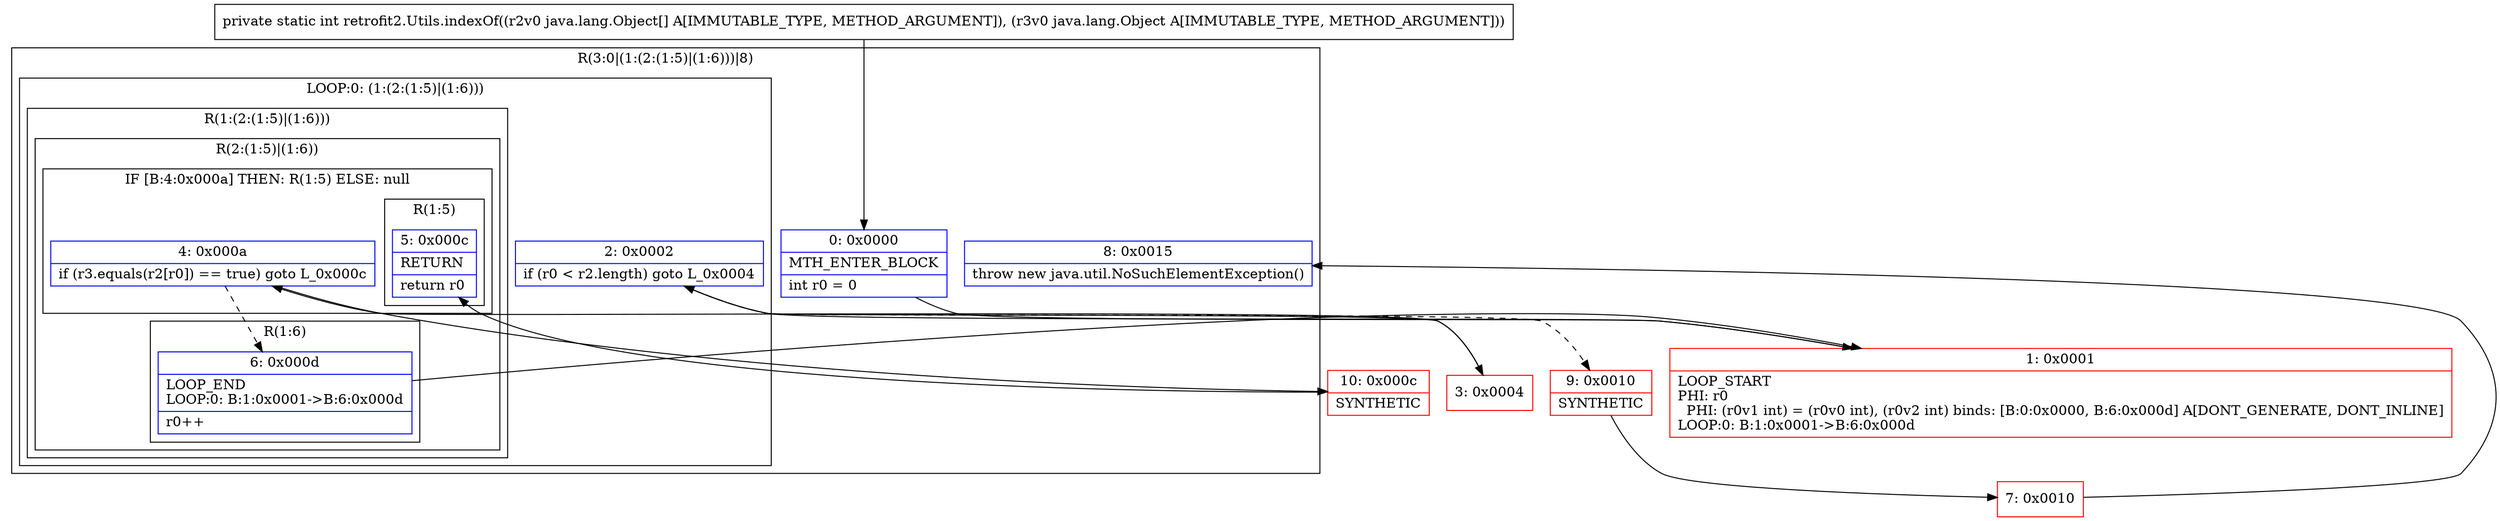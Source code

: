digraph "CFG forretrofit2.Utils.indexOf([Ljava\/lang\/Object;Ljava\/lang\/Object;)I" {
subgraph cluster_Region_161292111 {
label = "R(3:0|(1:(2:(1:5)|(1:6)))|8)";
node [shape=record,color=blue];
Node_0 [shape=record,label="{0\:\ 0x0000|MTH_ENTER_BLOCK\l|int r0 = 0\l}"];
subgraph cluster_LoopRegion_1077411829 {
label = "LOOP:0: (1:(2:(1:5)|(1:6)))";
node [shape=record,color=blue];
Node_2 [shape=record,label="{2\:\ 0x0002|if (r0 \< r2.length) goto L_0x0004\l}"];
subgraph cluster_Region_1466767267 {
label = "R(1:(2:(1:5)|(1:6)))";
node [shape=record,color=blue];
subgraph cluster_Region_17339710 {
label = "R(2:(1:5)|(1:6))";
node [shape=record,color=blue];
subgraph cluster_IfRegion_848783654 {
label = "IF [B:4:0x000a] THEN: R(1:5) ELSE: null";
node [shape=record,color=blue];
Node_4 [shape=record,label="{4\:\ 0x000a|if (r3.equals(r2[r0]) == true) goto L_0x000c\l}"];
subgraph cluster_Region_1402044252 {
label = "R(1:5)";
node [shape=record,color=blue];
Node_5 [shape=record,label="{5\:\ 0x000c|RETURN\l|return r0\l}"];
}
}
subgraph cluster_Region_1643172448 {
label = "R(1:6)";
node [shape=record,color=blue];
Node_6 [shape=record,label="{6\:\ 0x000d|LOOP_END\lLOOP:0: B:1:0x0001\-\>B:6:0x000d\l|r0++\l}"];
}
}
}
}
Node_8 [shape=record,label="{8\:\ 0x0015|throw new java.util.NoSuchElementException()\l}"];
}
Node_1 [shape=record,color=red,label="{1\:\ 0x0001|LOOP_START\lPHI: r0 \l  PHI: (r0v1 int) = (r0v0 int), (r0v2 int) binds: [B:0:0x0000, B:6:0x000d] A[DONT_GENERATE, DONT_INLINE]\lLOOP:0: B:1:0x0001\-\>B:6:0x000d\l}"];
Node_3 [shape=record,color=red,label="{3\:\ 0x0004}"];
Node_7 [shape=record,color=red,label="{7\:\ 0x0010}"];
Node_9 [shape=record,color=red,label="{9\:\ 0x0010|SYNTHETIC\l}"];
Node_10 [shape=record,color=red,label="{10\:\ 0x000c|SYNTHETIC\l}"];
MethodNode[shape=record,label="{private static int retrofit2.Utils.indexOf((r2v0 java.lang.Object[] A[IMMUTABLE_TYPE, METHOD_ARGUMENT]), (r3v0 java.lang.Object A[IMMUTABLE_TYPE, METHOD_ARGUMENT])) }"];
MethodNode -> Node_0;
Node_0 -> Node_1;
Node_2 -> Node_3;
Node_2 -> Node_9[style=dashed];
Node_4 -> Node_6[style=dashed];
Node_4 -> Node_10;
Node_6 -> Node_1;
Node_1 -> Node_2;
Node_3 -> Node_4;
Node_7 -> Node_8;
Node_9 -> Node_7;
Node_10 -> Node_5;
}

